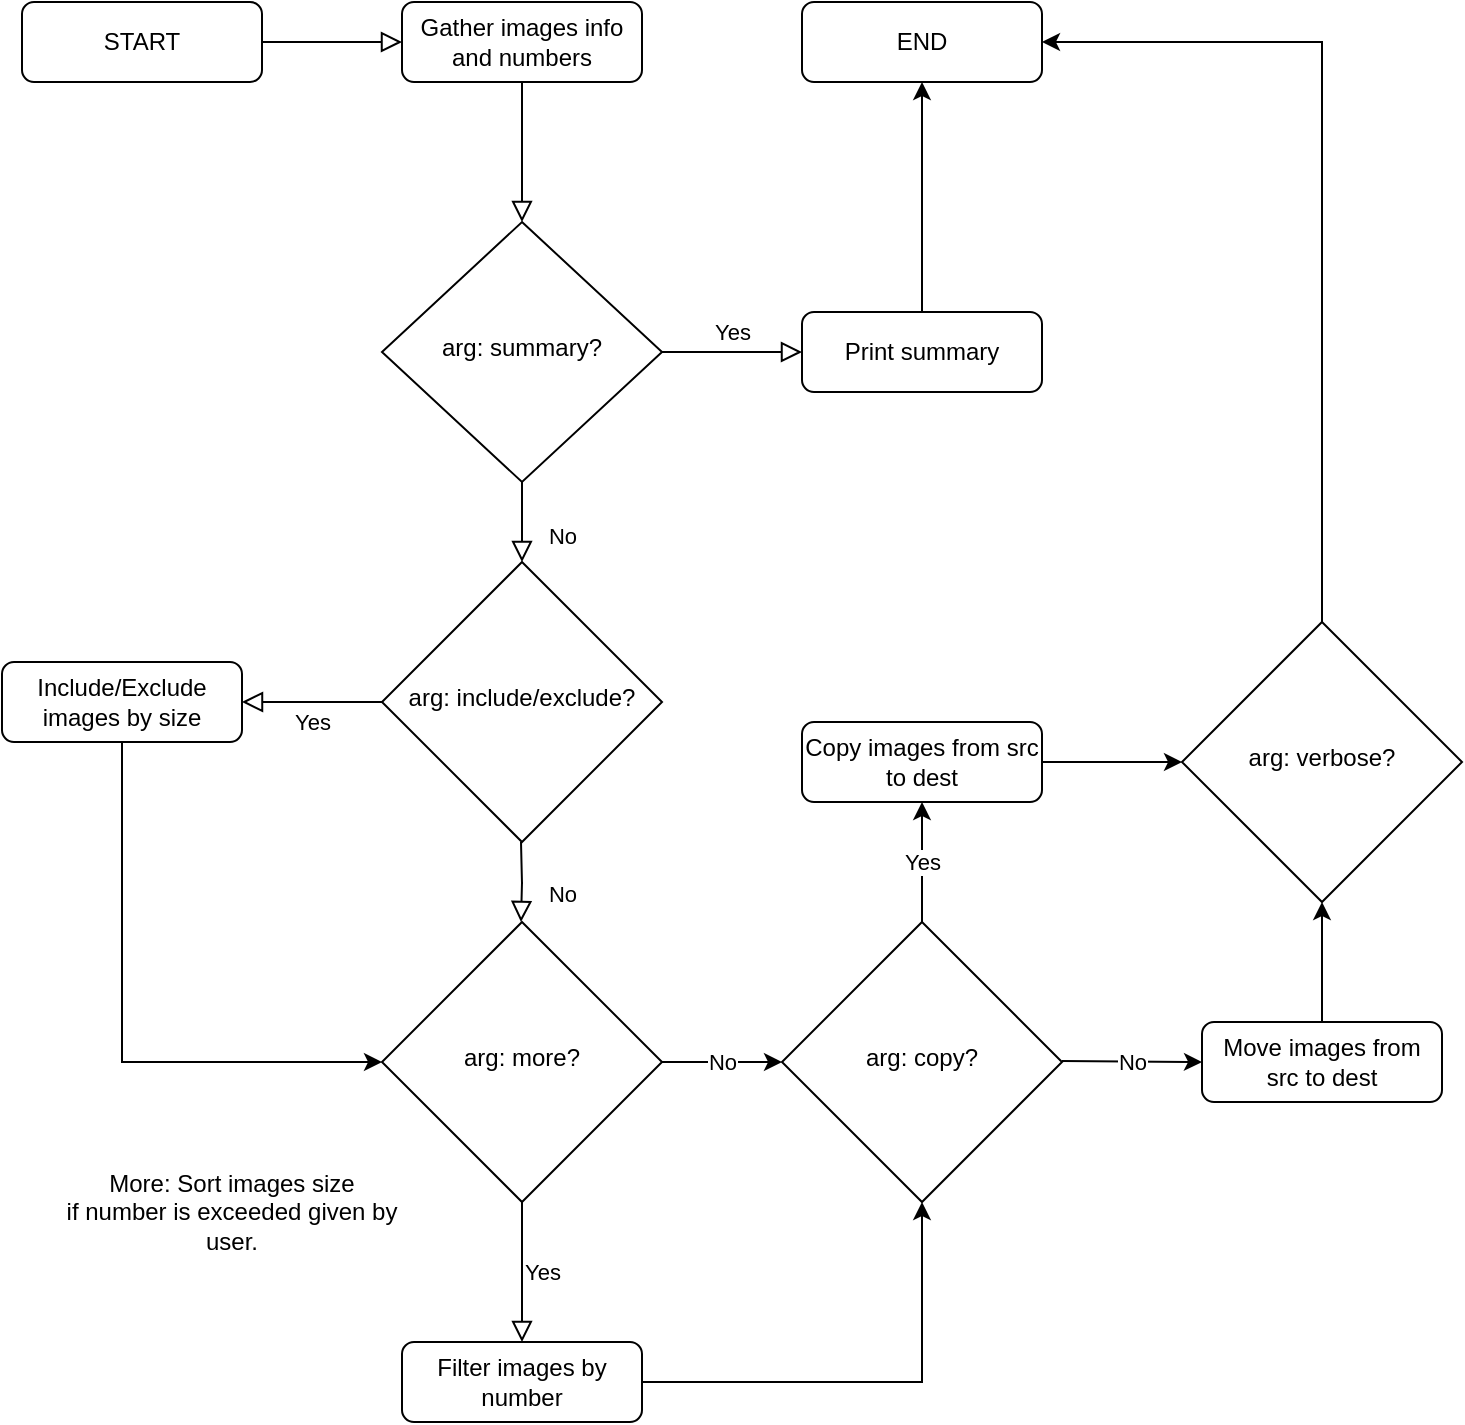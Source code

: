 <mxfile version="21.6.8" type="device" pages="2">
  <diagram id="C5RBs43oDa-KdzZeNtuy" name="flowchart">
    <mxGraphModel dx="1434" dy="699" grid="1" gridSize="10" guides="1" tooltips="1" connect="1" arrows="1" fold="1" page="1" pageScale="1" pageWidth="827" pageHeight="1169" math="0" shadow="0">
      <root>
        <mxCell id="WIyWlLk6GJQsqaUBKTNV-0" />
        <mxCell id="WIyWlLk6GJQsqaUBKTNV-1" parent="WIyWlLk6GJQsqaUBKTNV-0" />
        <mxCell id="WIyWlLk6GJQsqaUBKTNV-2" value="" style="rounded=0;html=1;jettySize=auto;orthogonalLoop=1;fontSize=11;endArrow=block;endFill=0;endSize=8;strokeWidth=1;shadow=0;labelBackgroundColor=none;edgeStyle=orthogonalEdgeStyle;entryX=0;entryY=0.5;entryDx=0;entryDy=0;" parent="WIyWlLk6GJQsqaUBKTNV-1" source="WIyWlLk6GJQsqaUBKTNV-3" target="WIyWlLk6GJQsqaUBKTNV-7" edge="1">
          <mxGeometry relative="1" as="geometry">
            <mxPoint x="260" y="10" as="targetPoint" />
          </mxGeometry>
        </mxCell>
        <mxCell id="WIyWlLk6GJQsqaUBKTNV-3" value="START" style="rounded=1;whiteSpace=wrap;html=1;fontSize=12;glass=0;strokeWidth=1;shadow=0;" parent="WIyWlLk6GJQsqaUBKTNV-1" vertex="1">
          <mxGeometry x="30" y="10" width="120" height="40" as="geometry" />
        </mxCell>
        <mxCell id="WIyWlLk6GJQsqaUBKTNV-4" value="" style="rounded=0;html=1;jettySize=auto;orthogonalLoop=1;fontSize=11;endArrow=block;endFill=0;endSize=8;strokeWidth=1;shadow=0;labelBackgroundColor=none;edgeStyle=orthogonalEdgeStyle;exitX=0.5;exitY=1;exitDx=0;exitDy=0;" parent="WIyWlLk6GJQsqaUBKTNV-1" source="WIyWlLk6GJQsqaUBKTNV-7" target="WIyWlLk6GJQsqaUBKTNV-10" edge="1">
          <mxGeometry y="20" relative="1" as="geometry">
            <mxPoint as="offset" />
            <mxPoint x="260" y="60" as="sourcePoint" />
          </mxGeometry>
        </mxCell>
        <mxCell id="WIyWlLk6GJQsqaUBKTNV-7" value="Gather images info and numbers" style="rounded=1;whiteSpace=wrap;html=1;fontSize=12;glass=0;strokeWidth=1;shadow=0;" parent="WIyWlLk6GJQsqaUBKTNV-1" vertex="1">
          <mxGeometry x="220" y="10" width="120" height="40" as="geometry" />
        </mxCell>
        <mxCell id="WIyWlLk6GJQsqaUBKTNV-8" value="No" style="rounded=0;html=1;jettySize=auto;orthogonalLoop=1;fontSize=11;endArrow=block;endFill=0;endSize=8;strokeWidth=1;shadow=0;labelBackgroundColor=none;edgeStyle=orthogonalEdgeStyle;entryX=0.5;entryY=0;entryDx=0;entryDy=0;" parent="WIyWlLk6GJQsqaUBKTNV-1" source="WIyWlLk6GJQsqaUBKTNV-10" target="-dVIc1qnK9wtkHpoNLiP-0" edge="1">
          <mxGeometry x="0.333" y="20" relative="1" as="geometry">
            <mxPoint as="offset" />
            <mxPoint x="260" y="270" as="targetPoint" />
          </mxGeometry>
        </mxCell>
        <mxCell id="WIyWlLk6GJQsqaUBKTNV-9" value="Yes" style="edgeStyle=orthogonalEdgeStyle;rounded=0;html=1;jettySize=auto;orthogonalLoop=1;fontSize=11;endArrow=block;endFill=0;endSize=8;strokeWidth=1;shadow=0;labelBackgroundColor=none;" parent="WIyWlLk6GJQsqaUBKTNV-1" source="WIyWlLk6GJQsqaUBKTNV-10" target="WIyWlLk6GJQsqaUBKTNV-12" edge="1">
          <mxGeometry y="10" relative="1" as="geometry">
            <mxPoint as="offset" />
          </mxGeometry>
        </mxCell>
        <mxCell id="WIyWlLk6GJQsqaUBKTNV-10" value="arg: summary?" style="rhombus;whiteSpace=wrap;html=1;shadow=0;fontFamily=Helvetica;fontSize=12;align=center;strokeWidth=1;spacing=6;spacingTop=-4;" parent="WIyWlLk6GJQsqaUBKTNV-1" vertex="1">
          <mxGeometry x="210" y="120" width="140" height="130" as="geometry" />
        </mxCell>
        <mxCell id="WIyWlLk6GJQsqaUBKTNV-12" value="Print summary" style="rounded=1;whiteSpace=wrap;html=1;fontSize=12;glass=0;strokeWidth=1;shadow=0;" parent="WIyWlLk6GJQsqaUBKTNV-1" vertex="1">
          <mxGeometry x="420" y="165" width="120" height="40" as="geometry" />
        </mxCell>
        <mxCell id="-dVIc1qnK9wtkHpoNLiP-0" value="arg: include/exclude?" style="rhombus;whiteSpace=wrap;html=1;shadow=0;fontFamily=Helvetica;fontSize=12;align=center;strokeWidth=1;spacing=6;spacingTop=-4;" parent="WIyWlLk6GJQsqaUBKTNV-1" vertex="1">
          <mxGeometry x="210" y="290" width="140" height="140" as="geometry" />
        </mxCell>
        <mxCell id="-dVIc1qnK9wtkHpoNLiP-2" value="Include/Exclude images by size" style="rounded=1;whiteSpace=wrap;html=1;fontSize=12;glass=0;strokeWidth=1;shadow=0;" parent="WIyWlLk6GJQsqaUBKTNV-1" vertex="1">
          <mxGeometry x="20" y="340" width="120" height="40" as="geometry" />
        </mxCell>
        <mxCell id="-dVIc1qnK9wtkHpoNLiP-4" value="Yes" style="edgeStyle=orthogonalEdgeStyle;rounded=0;html=1;jettySize=auto;orthogonalLoop=1;fontSize=11;endArrow=block;endFill=0;endSize=8;strokeWidth=1;shadow=0;labelBackgroundColor=none;exitX=0;exitY=0.5;exitDx=0;exitDy=0;entryX=1;entryY=0.5;entryDx=0;entryDy=0;verticalAlign=middle;" parent="WIyWlLk6GJQsqaUBKTNV-1" source="-dVIc1qnK9wtkHpoNLiP-0" target="-dVIc1qnK9wtkHpoNLiP-2" edge="1">
          <mxGeometry y="10" relative="1" as="geometry">
            <mxPoint as="offset" />
            <mxPoint x="210" y="324.5" as="sourcePoint" />
            <mxPoint x="150" y="324.5" as="targetPoint" />
          </mxGeometry>
        </mxCell>
        <mxCell id="-dVIc1qnK9wtkHpoNLiP-5" value="arg: more?" style="rhombus;whiteSpace=wrap;html=1;shadow=0;fontFamily=Helvetica;fontSize=12;align=center;strokeWidth=1;spacing=6;spacingTop=-4;" parent="WIyWlLk6GJQsqaUBKTNV-1" vertex="1">
          <mxGeometry x="210" y="470" width="140" height="140" as="geometry" />
        </mxCell>
        <mxCell id="-dVIc1qnK9wtkHpoNLiP-6" value="" style="endArrow=classic;html=1;rounded=0;exitX=0.5;exitY=1;exitDx=0;exitDy=0;entryX=0;entryY=0.5;entryDx=0;entryDy=0;" parent="WIyWlLk6GJQsqaUBKTNV-1" source="-dVIc1qnK9wtkHpoNLiP-2" target="-dVIc1qnK9wtkHpoNLiP-5" edge="1">
          <mxGeometry width="50" height="50" relative="1" as="geometry">
            <mxPoint x="210" y="450" as="sourcePoint" />
            <mxPoint x="210" y="510" as="targetPoint" />
            <Array as="points">
              <mxPoint x="80" y="540" />
            </Array>
          </mxGeometry>
        </mxCell>
        <mxCell id="-dVIc1qnK9wtkHpoNLiP-8" value="No" style="rounded=0;html=1;jettySize=auto;orthogonalLoop=1;fontSize=11;endArrow=block;endFill=0;endSize=8;strokeWidth=1;shadow=0;labelBackgroundColor=none;edgeStyle=orthogonalEdgeStyle;entryX=0.5;entryY=0;entryDx=0;entryDy=0;verticalAlign=middle;" parent="WIyWlLk6GJQsqaUBKTNV-1" edge="1">
          <mxGeometry x="0.333" y="20" relative="1" as="geometry">
            <mxPoint as="offset" />
            <mxPoint x="279.5" y="430" as="sourcePoint" />
            <mxPoint x="279.5" y="470" as="targetPoint" />
          </mxGeometry>
        </mxCell>
        <mxCell id="-dVIc1qnK9wtkHpoNLiP-10" value="Yes" style="edgeStyle=orthogonalEdgeStyle;rounded=0;html=1;jettySize=auto;orthogonalLoop=1;fontSize=11;endArrow=block;endFill=0;endSize=8;strokeWidth=1;shadow=0;labelBackgroundColor=none;exitX=0.5;exitY=1;exitDx=0;exitDy=0;entryX=0.5;entryY=0;entryDx=0;entryDy=0;" parent="WIyWlLk6GJQsqaUBKTNV-1" source="-dVIc1qnK9wtkHpoNLiP-5" target="-dVIc1qnK9wtkHpoNLiP-11" edge="1">
          <mxGeometry y="10" relative="1" as="geometry">
            <mxPoint as="offset" />
            <mxPoint x="280" y="680" as="sourcePoint" />
            <mxPoint x="330" y="680" as="targetPoint" />
          </mxGeometry>
        </mxCell>
        <mxCell id="-dVIc1qnK9wtkHpoNLiP-11" value="Filter images by number" style="rounded=1;whiteSpace=wrap;html=1;fontSize=12;glass=0;strokeWidth=1;shadow=0;" parent="WIyWlLk6GJQsqaUBKTNV-1" vertex="1">
          <mxGeometry x="220" y="680" width="120" height="40" as="geometry" />
        </mxCell>
        <mxCell id="-dVIc1qnK9wtkHpoNLiP-12" value="arg: copy?" style="rhombus;whiteSpace=wrap;html=1;shadow=0;fontFamily=Helvetica;fontSize=12;align=center;strokeWidth=1;spacing=6;spacingTop=-4;" parent="WIyWlLk6GJQsqaUBKTNV-1" vertex="1">
          <mxGeometry x="410" y="470" width="140" height="140" as="geometry" />
        </mxCell>
        <mxCell id="-dVIc1qnK9wtkHpoNLiP-13" value="arg: verbose?" style="rhombus;whiteSpace=wrap;html=1;shadow=0;fontFamily=Helvetica;fontSize=12;align=center;strokeWidth=1;spacing=6;spacingTop=-4;" parent="WIyWlLk6GJQsqaUBKTNV-1" vertex="1">
          <mxGeometry x="610" y="320" width="140" height="140" as="geometry" />
        </mxCell>
        <mxCell id="-dVIc1qnK9wtkHpoNLiP-21" value="No" style="endArrow=classic;html=1;rounded=0;entryX=0;entryY=0.5;entryDx=0;entryDy=0;exitX=1;exitY=0.5;exitDx=0;exitDy=0;verticalAlign=middle;" parent="WIyWlLk6GJQsqaUBKTNV-1" source="-dVIc1qnK9wtkHpoNLiP-5" target="-dVIc1qnK9wtkHpoNLiP-12" edge="1">
          <mxGeometry width="50" height="50" relative="1" as="geometry">
            <mxPoint x="360" y="580" as="sourcePoint" />
            <mxPoint x="410" y="530" as="targetPoint" />
          </mxGeometry>
        </mxCell>
        <mxCell id="-dVIc1qnK9wtkHpoNLiP-22" value="" style="endArrow=classic;html=1;rounded=0;exitX=1;exitY=0.5;exitDx=0;exitDy=0;entryX=0.5;entryY=1;entryDx=0;entryDy=0;" parent="WIyWlLk6GJQsqaUBKTNV-1" source="-dVIc1qnK9wtkHpoNLiP-11" target="-dVIc1qnK9wtkHpoNLiP-12" edge="1">
          <mxGeometry width="50" height="50" relative="1" as="geometry">
            <mxPoint x="440" y="740" as="sourcePoint" />
            <mxPoint x="490" y="690" as="targetPoint" />
            <Array as="points">
              <mxPoint x="480" y="700" />
            </Array>
          </mxGeometry>
        </mxCell>
        <mxCell id="-dVIc1qnK9wtkHpoNLiP-23" value="END" style="rounded=1;whiteSpace=wrap;html=1;fontSize=12;glass=0;strokeWidth=1;shadow=0;" parent="WIyWlLk6GJQsqaUBKTNV-1" vertex="1">
          <mxGeometry x="420" y="10" width="120" height="40" as="geometry" />
        </mxCell>
        <mxCell id="-dVIc1qnK9wtkHpoNLiP-24" value="" style="endArrow=classic;html=1;rounded=0;entryX=0.5;entryY=1;entryDx=0;entryDy=0;exitX=0.5;exitY=0;exitDx=0;exitDy=0;" parent="WIyWlLk6GJQsqaUBKTNV-1" source="WIyWlLk6GJQsqaUBKTNV-12" target="-dVIc1qnK9wtkHpoNLiP-23" edge="1">
          <mxGeometry width="50" height="50" relative="1" as="geometry">
            <mxPoint x="460" y="170" as="sourcePoint" />
            <mxPoint x="510" y="80" as="targetPoint" />
          </mxGeometry>
        </mxCell>
        <mxCell id="-dVIc1qnK9wtkHpoNLiP-25" value="Copy images from src to dest" style="rounded=1;whiteSpace=wrap;html=1;fontSize=12;glass=0;strokeWidth=1;shadow=0;" parent="WIyWlLk6GJQsqaUBKTNV-1" vertex="1">
          <mxGeometry x="420" y="370" width="120" height="40" as="geometry" />
        </mxCell>
        <mxCell id="-dVIc1qnK9wtkHpoNLiP-26" value="Move images from src to dest" style="rounded=1;whiteSpace=wrap;html=1;fontSize=12;glass=0;strokeWidth=1;shadow=0;" parent="WIyWlLk6GJQsqaUBKTNV-1" vertex="1">
          <mxGeometry x="620" y="520" width="120" height="40" as="geometry" />
        </mxCell>
        <mxCell id="-dVIc1qnK9wtkHpoNLiP-27" value="No" style="endArrow=classic;html=1;rounded=0;entryX=0;entryY=0.5;entryDx=0;entryDy=0;exitX=1;exitY=0.5;exitDx=0;exitDy=0;verticalAlign=middle;" parent="WIyWlLk6GJQsqaUBKTNV-1" target="-dVIc1qnK9wtkHpoNLiP-26" edge="1">
          <mxGeometry width="50" height="50" relative="1" as="geometry">
            <mxPoint x="550" y="539.5" as="sourcePoint" />
            <mxPoint x="610" y="539.5" as="targetPoint" />
          </mxGeometry>
        </mxCell>
        <mxCell id="-dVIc1qnK9wtkHpoNLiP-30" value="Yes" style="endArrow=classic;html=1;rounded=0;entryX=0.5;entryY=1;entryDx=0;entryDy=0;" parent="WIyWlLk6GJQsqaUBKTNV-1" target="-dVIc1qnK9wtkHpoNLiP-25" edge="1">
          <mxGeometry width="50" height="50" relative="1" as="geometry">
            <mxPoint x="480" y="470" as="sourcePoint" />
            <mxPoint x="520" y="430" as="targetPoint" />
          </mxGeometry>
        </mxCell>
        <mxCell id="-dVIc1qnK9wtkHpoNLiP-31" value="" style="endArrow=classic;html=1;rounded=0;entryX=0;entryY=0.5;entryDx=0;entryDy=0;exitX=1;exitY=0.5;exitDx=0;exitDy=0;" parent="WIyWlLk6GJQsqaUBKTNV-1" source="-dVIc1qnK9wtkHpoNLiP-25" target="-dVIc1qnK9wtkHpoNLiP-13" edge="1">
          <mxGeometry width="50" height="50" relative="1" as="geometry">
            <mxPoint x="540" y="400" as="sourcePoint" />
            <mxPoint x="590" y="350" as="targetPoint" />
          </mxGeometry>
        </mxCell>
        <mxCell id="-dVIc1qnK9wtkHpoNLiP-32" value="" style="endArrow=classic;html=1;rounded=0;exitX=0.5;exitY=0;exitDx=0;exitDy=0;" parent="WIyWlLk6GJQsqaUBKTNV-1" source="-dVIc1qnK9wtkHpoNLiP-26" edge="1">
          <mxGeometry width="50" height="50" relative="1" as="geometry">
            <mxPoint x="630" y="510" as="sourcePoint" />
            <mxPoint x="680" y="460" as="targetPoint" />
          </mxGeometry>
        </mxCell>
        <mxCell id="-dVIc1qnK9wtkHpoNLiP-33" value="" style="endArrow=classic;html=1;rounded=0;entryX=1;entryY=0.5;entryDx=0;entryDy=0;" parent="WIyWlLk6GJQsqaUBKTNV-1" target="-dVIc1qnK9wtkHpoNLiP-23" edge="1">
          <mxGeometry width="50" height="50" relative="1" as="geometry">
            <mxPoint x="680" y="320" as="sourcePoint" />
            <mxPoint x="730" y="270" as="targetPoint" />
            <Array as="points">
              <mxPoint x="680" y="30" />
            </Array>
          </mxGeometry>
        </mxCell>
        <mxCell id="-dVIc1qnK9wtkHpoNLiP-34" value="More: Sort images size&lt;br&gt;if number is exceeded given by user." style="text;html=1;strokeColor=none;fillColor=none;align=center;verticalAlign=middle;whiteSpace=wrap;rounded=0;" parent="WIyWlLk6GJQsqaUBKTNV-1" vertex="1">
          <mxGeometry x="40" y="580" width="190" height="70" as="geometry" />
        </mxCell>
      </root>
    </mxGraphModel>
  </diagram>
  <diagram id="fOTKI-ZX7Xyv-7AGFo-w" name="class">
    <mxGraphModel dx="1434" dy="699" grid="1" gridSize="10" guides="1" tooltips="1" connect="1" arrows="1" fold="1" page="1" pageScale="1" pageWidth="850" pageHeight="1100" math="0" shadow="0">
      <root>
        <mxCell id="0" />
        <mxCell id="1" parent="0" />
        <mxCell id="qqEDp2EL5a6X-JX02444-1" value="BoolCollection: NameTuple" style="swimlane;fontStyle=1;align=center;verticalAlign=top;childLayout=stackLayout;horizontal=1;startSize=26;horizontalStack=0;resizeParent=1;resizeParentMax=0;resizeLast=0;collapsible=1;marginBottom=0;whiteSpace=wrap;html=1;" vertex="1" parent="1">
          <mxGeometry x="100" y="140" width="170" height="100" as="geometry" />
        </mxCell>
        <mxCell id="qqEDp2EL5a6X-JX02444-2" value="+ copy: bool&lt;br&gt;+ verbose: bool&lt;br&gt;+ more: int&lt;br&gt;+ include: bool" style="text;strokeColor=none;fillColor=none;align=left;verticalAlign=top;spacingLeft=4;spacingRight=4;overflow=hidden;rotatable=0;points=[[0,0.5],[1,0.5]];portConstraint=eastwest;whiteSpace=wrap;html=1;" vertex="1" parent="qqEDp2EL5a6X-JX02444-1">
          <mxGeometry y="26" width="170" height="74" as="geometry" />
        </mxCell>
        <mxCell id="qqEDp2EL5a6X-JX02444-3" value="&lt;p style=&quot;margin:0px;margin-top:4px;text-align:center;&quot;&gt;&lt;b&gt;ImageInfo: Class&lt;/b&gt;&lt;/p&gt;&lt;hr&gt;&lt;p style=&quot;margin:0px;margin-left:4px;&quot;&gt;- width: int&lt;/p&gt;&lt;p style=&quot;margin:0px;margin-left:4px;&quot;&gt;- height: int&lt;/p&gt;&lt;p style=&quot;margin:0px;margin-left:4px;&quot;&gt;- num = 1 : int&lt;/p&gt;&lt;p style=&quot;margin:0px;margin-left:4px;&quot;&gt;- paths: list[str]&lt;/p&gt;&lt;p style=&quot;margin:0px;margin-left:4px;&quot;&gt;- total_size : int&lt;/p&gt;&lt;hr&gt;&lt;p style=&quot;margin:0px;margin-left:4px;&quot;&gt;+ get_wdith(): int&lt;/p&gt;&lt;p style=&quot;margin:0px;margin-left:4px;&quot;&gt;+ get_height(): int&lt;/p&gt;&lt;p style=&quot;margin:0px;margin-left:4px;&quot;&gt;+ get_num() : int&lt;/p&gt;&lt;p style=&quot;margin:0px;margin-left:4px;&quot;&gt;+ get_total_size() : int&lt;/p&gt;&lt;p style=&quot;margin:0px;margin-left:4px;&quot;&gt;+ increment(_file: str) : int&lt;/p&gt;&lt;p style=&quot;margin:0px;margin-left:4px;&quot;&gt;+ is_same(tup: Tuple[int,int]) : bool&lt;/p&gt;&lt;p style=&quot;margin:0px;margin-left:4px;&quot;&gt;+ to_string(): bool&lt;/p&gt;" style="verticalAlign=top;align=left;overflow=fill;fontSize=12;fontFamily=Helvetica;html=1;whiteSpace=wrap;" vertex="1" parent="1">
          <mxGeometry x="90" y="360" width="240" height="230" as="geometry" />
        </mxCell>
      </root>
    </mxGraphModel>
  </diagram>
</mxfile>
